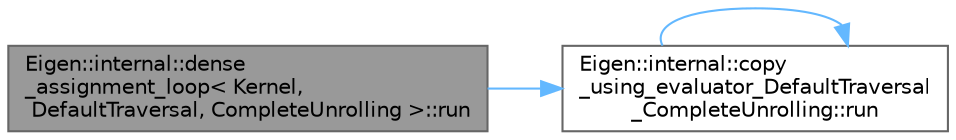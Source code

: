 digraph "Eigen::internal::dense_assignment_loop&lt; Kernel, DefaultTraversal, CompleteUnrolling &gt;::run"
{
 // LATEX_PDF_SIZE
  bgcolor="transparent";
  edge [fontname=Helvetica,fontsize=10,labelfontname=Helvetica,labelfontsize=10];
  node [fontname=Helvetica,fontsize=10,shape=box,height=0.2,width=0.4];
  rankdir="LR";
  Node1 [id="Node000001",label="Eigen::internal::dense\l_assignment_loop\< Kernel,\l DefaultTraversal, CompleteUnrolling \>::run",height=0.2,width=0.4,color="gray40", fillcolor="grey60", style="filled", fontcolor="black",tooltip=" "];
  Node1 -> Node2 [id="edge1_Node000001_Node000002",color="steelblue1",style="solid",tooltip=" "];
  Node2 [id="Node000002",label="Eigen::internal::copy\l_using_evaluator_DefaultTraversal\l_CompleteUnrolling::run",height=0.2,width=0.4,color="grey40", fillcolor="white", style="filled",URL="$struct_eigen_1_1internal_1_1copy__using__evaluator___default_traversal___complete_unrolling.html#a9d9964d1daebdb781f198dc25cde8d1f",tooltip=" "];
  Node2 -> Node2 [id="edge2_Node000002_Node000002",color="steelblue1",style="solid",tooltip=" "];
}

